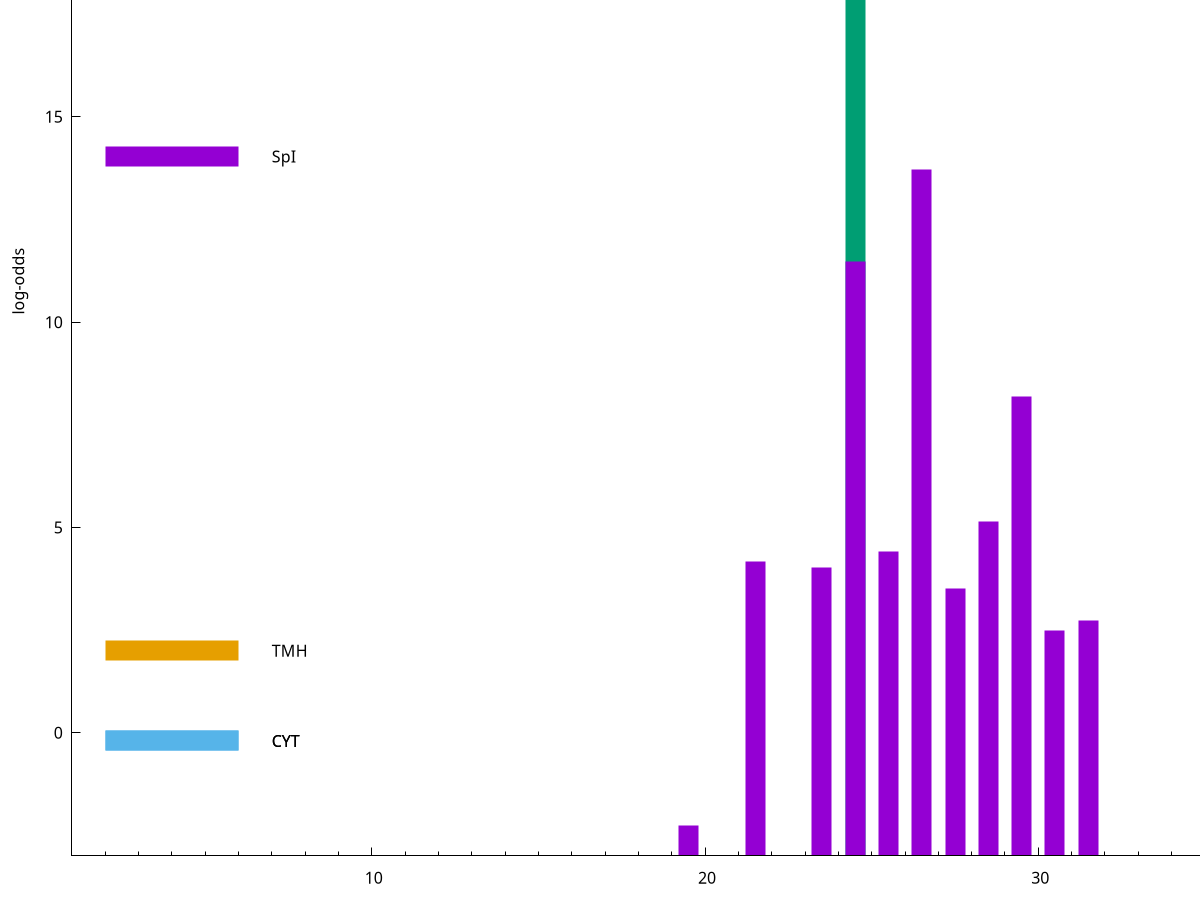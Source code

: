 set title "LipoP predictions for SRR3467249.gff"
set size 2., 1.4
set xrange [1:70] 
set mxtics 10
set yrange [-3:25]
set y2range [0:28]
set ylabel "log-odds"
set term postscript eps color solid "Helvetica" 30
set output "SRR3467249.gff19.eps"
set arrow from 2,19.1051 to 6,19.1051 nohead lt 2 lw 20
set label "SpII" at 7,19.1051
set arrow from 2,14.0328 to 6,14.0328 nohead lt 1 lw 20
set label "SpI" at 7,14.0328
set arrow from 2,1.99803 to 6,1.99803 nohead lt 4 lw 20
set label "TMH" at 7,1.99803
set arrow from 2,-0.200913 to 6,-0.200913 nohead lt 3 lw 20
set label "CYT" at 7,-0.200913
set arrow from 2,-0.200913 to 6,-0.200913 nohead lt 3 lw 20
set label "CYT" at 7,-0.200913
set arrow from 2,19.1051 to 6,19.1051 nohead lt 2 lw 20
set label "SpII" at 7,19.1051
# NOTE: The scores below are the log-odds scores with the threshold
# NOTE: subtracted (a hack to make gnuplot make the histogram all
# NOTE: look nice).
plot "-" axes x1y2 title "" with impulses lt 2 lw 20, "-" axes x1y2 title "" with impulses lt 1 lw 20
24.500000 22.105100
e
26.500000 16.720200
24.500000 14.479500
29.500000 11.200390
28.500000 8.148910
25.500000 7.423580
21.500000 7.179050
23.500000 7.023590
27.500000 6.502010
31.500000 5.739860
30.500000 5.500470
19.500000 0.740820
e
exit
